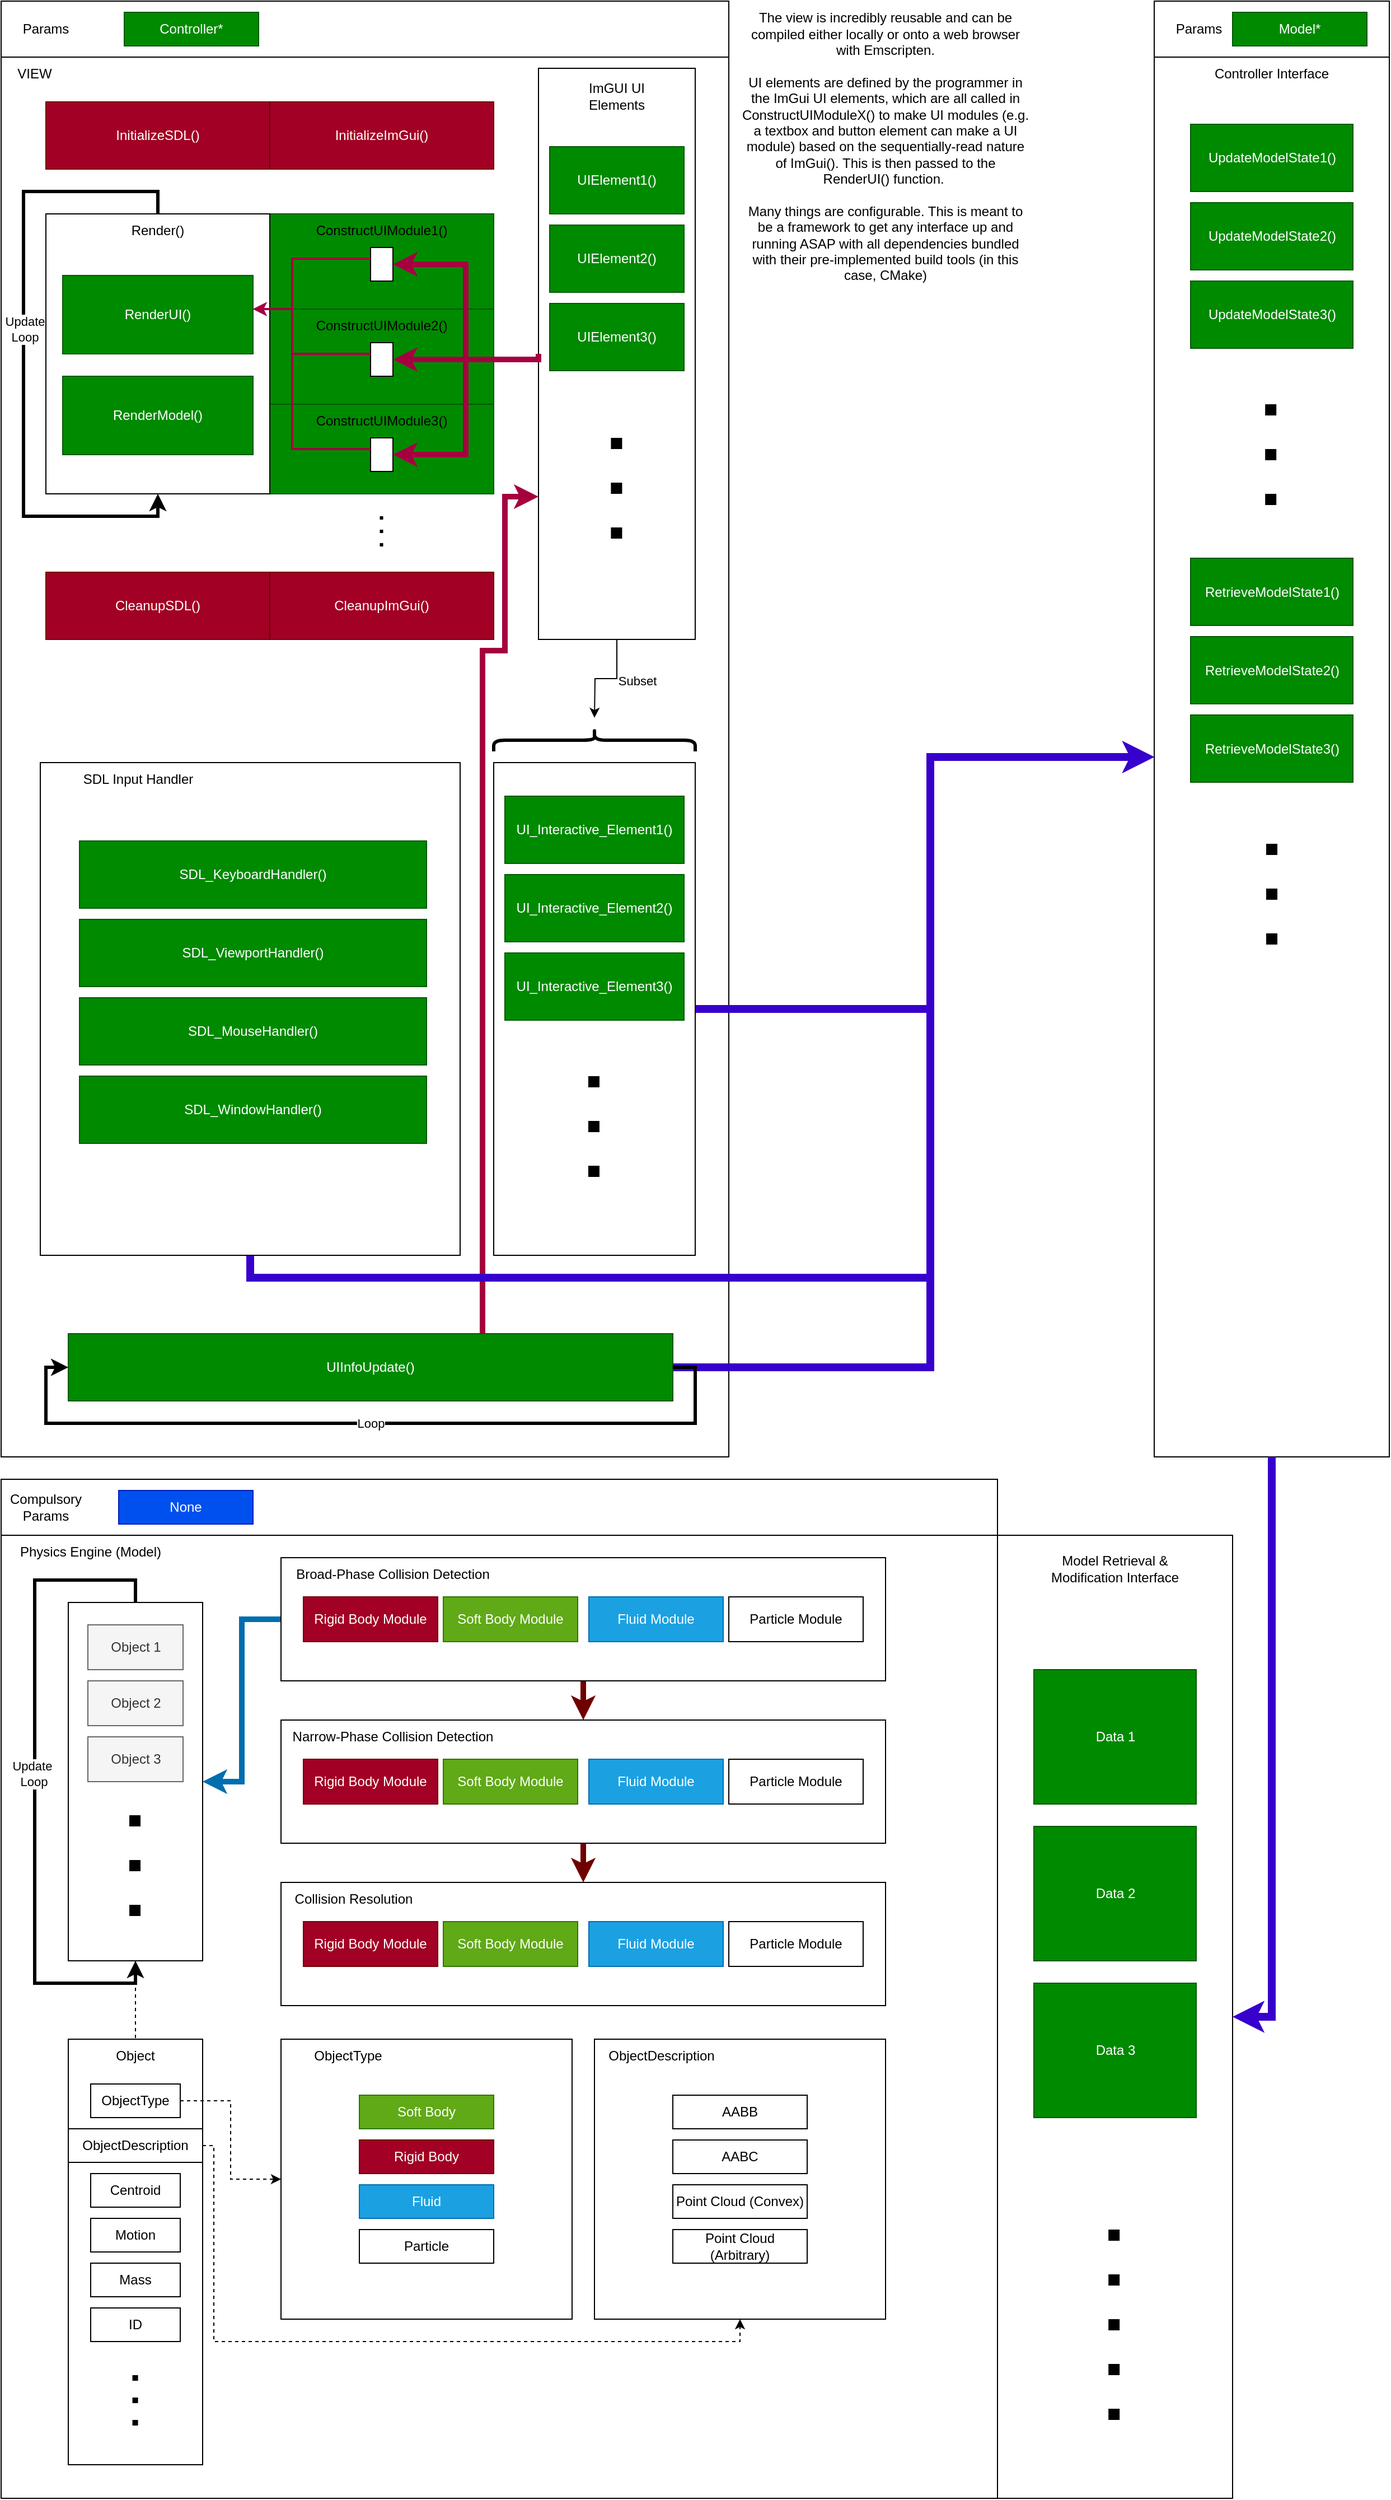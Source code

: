 <mxfile version="22.1.2" type="device">
  <diagram name="Page-1" id="G8i8LE4mS__vQXn5z2gx">
    <mxGraphModel dx="3585" dy="2183" grid="1" gridSize="10" guides="1" tooltips="1" connect="1" arrows="1" fold="1" page="1" pageScale="1" pageWidth="4681" pageHeight="3300" math="0" shadow="0">
      <root>
        <mxCell id="0" />
        <mxCell id="1" parent="0" />
        <mxCell id="o1G3f_ZrXJ-Z2UeKWCLR-1" value="" style="rounded=0;whiteSpace=wrap;html=1;" parent="1" vertex="1">
          <mxGeometry y="50" width="650" height="1250" as="geometry" />
        </mxCell>
        <mxCell id="o1G3f_ZrXJ-Z2UeKWCLR-2" value="VIEW" style="text;html=1;strokeColor=none;fillColor=none;align=center;verticalAlign=middle;whiteSpace=wrap;rounded=0;" parent="1" vertex="1">
          <mxGeometry y="50" width="60" height="30" as="geometry" />
        </mxCell>
        <mxCell id="o1G3f_ZrXJ-Z2UeKWCLR-20" value="CleanupSDL()" style="rounded=0;whiteSpace=wrap;html=1;fillColor=#a20025;fontColor=#ffffff;strokeColor=#6F0000;" parent="1" vertex="1">
          <mxGeometry x="40" y="510" width="200" height="60" as="geometry" />
        </mxCell>
        <mxCell id="o1G3f_ZrXJ-Z2UeKWCLR-21" value="CleanupImGui()" style="rounded=0;whiteSpace=wrap;html=1;fillColor=#a20025;fontColor=#ffffff;strokeColor=#6F0000;" parent="1" vertex="1">
          <mxGeometry x="240" y="510" width="200" height="60" as="geometry" />
        </mxCell>
        <mxCell id="o1G3f_ZrXJ-Z2UeKWCLR-10" value="" style="rounded=0;whiteSpace=wrap;html=1;" parent="1" vertex="1">
          <mxGeometry width="650" height="50" as="geometry" />
        </mxCell>
        <mxCell id="o1G3f_ZrXJ-Z2UeKWCLR-11" value="Params" style="text;html=1;strokeColor=none;fillColor=none;align=center;verticalAlign=middle;whiteSpace=wrap;rounded=0;" parent="1" vertex="1">
          <mxGeometry width="80" height="50" as="geometry" />
        </mxCell>
        <mxCell id="o1G3f_ZrXJ-Z2UeKWCLR-13" value="Controller*" style="rounded=0;whiteSpace=wrap;html=1;fillColor=#008a00;fontColor=#ffffff;strokeColor=#005700;" parent="1" vertex="1">
          <mxGeometry x="110" y="10" width="120" height="30" as="geometry" />
        </mxCell>
        <mxCell id="o1G3f_ZrXJ-Z2UeKWCLR-25" value="" style="rounded=0;whiteSpace=wrap;html=1;fillColor=#008a00;fontColor=#ffffff;strokeColor=#005700;" parent="1" vertex="1">
          <mxGeometry x="240" y="190" width="200" height="90" as="geometry" />
        </mxCell>
        <mxCell id="o1G3f_ZrXJ-Z2UeKWCLR-27" value="ConstructUIModule1()" style="text;html=1;strokeColor=none;fillColor=none;align=center;verticalAlign=middle;whiteSpace=wrap;rounded=0;" parent="1" vertex="1">
          <mxGeometry x="240" y="190" width="200" height="30" as="geometry" />
        </mxCell>
        <mxCell id="o1G3f_ZrXJ-Z2UeKWCLR-29" value="" style="rounded=0;whiteSpace=wrap;html=1;" parent="1" vertex="1">
          <mxGeometry x="480" y="60" width="140" height="510" as="geometry" />
        </mxCell>
        <mxCell id="o1G3f_ZrXJ-Z2UeKWCLR-30" value="UIElement1()" style="rounded=0;whiteSpace=wrap;html=1;fillColor=#008a00;fontColor=#ffffff;strokeColor=#005700;" parent="1" vertex="1">
          <mxGeometry x="490" y="130" width="120" height="60" as="geometry" />
        </mxCell>
        <mxCell id="o1G3f_ZrXJ-Z2UeKWCLR-31" value="UIElement2()" style="rounded=0;whiteSpace=wrap;html=1;fillColor=#008a00;fontColor=#ffffff;strokeColor=#005700;" parent="1" vertex="1">
          <mxGeometry x="490" y="200" width="120" height="60" as="geometry" />
        </mxCell>
        <mxCell id="o1G3f_ZrXJ-Z2UeKWCLR-32" value="UIElement3()" style="rounded=0;whiteSpace=wrap;html=1;fillColor=#008a00;fontColor=#ffffff;strokeColor=#005700;" parent="1" vertex="1">
          <mxGeometry x="490" y="270" width="120" height="60" as="geometry" />
        </mxCell>
        <mxCell id="o1G3f_ZrXJ-Z2UeKWCLR-33" value="" style="endArrow=none;dashed=1;html=1;dashPattern=1 3;strokeWidth=10;rounded=0;" parent="1" edge="1">
          <mxGeometry width="50" height="50" relative="1" as="geometry">
            <mxPoint x="549.71" y="390" as="sourcePoint" />
            <mxPoint x="549.71" y="490" as="targetPoint" />
          </mxGeometry>
        </mxCell>
        <mxCell id="o1G3f_ZrXJ-Z2UeKWCLR-34" value="" style="rounded=0;whiteSpace=wrap;html=1;" parent="1" vertex="1">
          <mxGeometry x="330" y="220" width="20" height="30" as="geometry" />
        </mxCell>
        <mxCell id="o1G3f_ZrXJ-Z2UeKWCLR-37" value="ImGUI UI Elements" style="text;html=1;strokeColor=none;fillColor=none;align=center;verticalAlign=middle;whiteSpace=wrap;rounded=0;" parent="1" vertex="1">
          <mxGeometry x="520" y="70" width="60" height="30" as="geometry" />
        </mxCell>
        <mxCell id="o1G3f_ZrXJ-Z2UeKWCLR-41" value="The view is incredibly reusable and can be compiled either locally or onto a web browser with Emscripten. &lt;br&gt;&lt;br&gt;UI elements are defined by the programmer in the ImGui UI elements, which are all called in ConstructUIModuleX() to make UI modules (e.g. a textbox and button element can make a UI module) based on the sequentially-read nature of ImGui(). This is then passed to the RenderUI() function.&amp;nbsp;&lt;br&gt;&lt;br&gt;Many things are configurable. This is meant to be a framework to get any interface up and running ASAP with all dependencies bundled with their pre-implemented build tools (in this case, CMake)" style="text;html=1;strokeColor=none;fillColor=none;align=center;verticalAlign=middle;whiteSpace=wrap;rounded=0;" parent="1" vertex="1">
          <mxGeometry x="660" width="260" height="260" as="geometry" />
        </mxCell>
        <mxCell id="o1G3f_ZrXJ-Z2UeKWCLR-45" value="" style="rounded=0;whiteSpace=wrap;html=1;fillColor=#008a00;fontColor=#ffffff;strokeColor=#005700;" parent="1" vertex="1">
          <mxGeometry x="240" y="275" width="200" height="85" as="geometry" />
        </mxCell>
        <mxCell id="o1G3f_ZrXJ-Z2UeKWCLR-46" value="ConstructUIModule2()" style="text;html=1;strokeColor=none;fillColor=none;align=center;verticalAlign=middle;whiteSpace=wrap;rounded=0;" parent="1" vertex="1">
          <mxGeometry x="240" y="275" width="200" height="30" as="geometry" />
        </mxCell>
        <mxCell id="o1G3f_ZrXJ-Z2UeKWCLR-47" value="" style="rounded=0;whiteSpace=wrap;html=1;" parent="1" vertex="1">
          <mxGeometry x="330" y="305" width="20" height="30" as="geometry" />
        </mxCell>
        <mxCell id="o1G3f_ZrXJ-Z2UeKWCLR-48" value="" style="rounded=0;whiteSpace=wrap;html=1;fillColor=#008a00;fontColor=#ffffff;strokeColor=#005700;" parent="1" vertex="1">
          <mxGeometry x="240" y="360" width="200" height="80" as="geometry" />
        </mxCell>
        <mxCell id="o1G3f_ZrXJ-Z2UeKWCLR-49" value="ConstructUIModule3()" style="text;html=1;strokeColor=none;fillColor=none;align=center;verticalAlign=middle;whiteSpace=wrap;rounded=0;" parent="1" vertex="1">
          <mxGeometry x="240" y="360" width="200" height="30" as="geometry" />
        </mxCell>
        <mxCell id="o1G3f_ZrXJ-Z2UeKWCLR-50" value="" style="rounded=0;whiteSpace=wrap;html=1;" parent="1" vertex="1">
          <mxGeometry x="330" y="390" width="20" height="30" as="geometry" />
        </mxCell>
        <mxCell id="o1G3f_ZrXJ-Z2UeKWCLR-51" value="" style="endArrow=none;dashed=1;html=1;dashPattern=1 3;strokeWidth=3;rounded=0;" parent="1" edge="1">
          <mxGeometry width="50" height="50" relative="1" as="geometry">
            <mxPoint x="339.76" y="460" as="sourcePoint" />
            <mxPoint x="339.76" y="490" as="targetPoint" />
          </mxGeometry>
        </mxCell>
        <mxCell id="o1G3f_ZrXJ-Z2UeKWCLR-58" style="edgeStyle=orthogonalEdgeStyle;rounded=0;orthogonalLoop=1;jettySize=auto;html=1;exitX=0;exitY=0.5;exitDx=0;exitDy=0;entryX=1;entryY=0.5;entryDx=0;entryDy=0;fillColor=#d80073;strokeColor=#A50040;strokeWidth=5;" parent="1" source="o1G3f_ZrXJ-Z2UeKWCLR-29" target="o1G3f_ZrXJ-Z2UeKWCLR-47" edge="1">
          <mxGeometry relative="1" as="geometry">
            <Array as="points">
              <mxPoint x="480" y="320" />
            </Array>
          </mxGeometry>
        </mxCell>
        <mxCell id="o1G3f_ZrXJ-Z2UeKWCLR-59" style="edgeStyle=orthogonalEdgeStyle;rounded=0;orthogonalLoop=1;jettySize=auto;html=1;entryX=1;entryY=0.5;entryDx=0;entryDy=0;fillColor=#d80073;strokeColor=#A50040;strokeWidth=5;" parent="1" target="o1G3f_ZrXJ-Z2UeKWCLR-50" edge="1">
          <mxGeometry relative="1" as="geometry">
            <mxPoint x="480" y="320" as="sourcePoint" />
            <Array as="points">
              <mxPoint x="480" y="320" />
              <mxPoint x="415" y="320" />
              <mxPoint x="415" y="405" />
            </Array>
          </mxGeometry>
        </mxCell>
        <mxCell id="o1G3f_ZrXJ-Z2UeKWCLR-57" style="edgeStyle=orthogonalEdgeStyle;rounded=0;orthogonalLoop=1;jettySize=auto;html=1;entryX=1;entryY=0.5;entryDx=0;entryDy=0;fillColor=#d80073;strokeColor=#A50040;strokeWidth=5;" parent="1" target="o1G3f_ZrXJ-Z2UeKWCLR-34" edge="1">
          <mxGeometry relative="1" as="geometry">
            <mxPoint x="480" y="320" as="sourcePoint" />
            <Array as="points">
              <mxPoint x="480" y="320" />
              <mxPoint x="415" y="320" />
              <mxPoint x="415" y="235" />
            </Array>
          </mxGeometry>
        </mxCell>
        <mxCell id="o1G3f_ZrXJ-Z2UeKWCLR-6" value="InitializeSDL()" style="rounded=0;whiteSpace=wrap;html=1;fillColor=#a20025;fontColor=#ffffff;strokeColor=#6F0000;" parent="1" vertex="1">
          <mxGeometry x="40" y="90" width="200" height="60" as="geometry" />
        </mxCell>
        <mxCell id="o1G3f_ZrXJ-Z2UeKWCLR-8" value="InitializeImGui()" style="rounded=0;whiteSpace=wrap;html=1;fillColor=#a20025;fontColor=#ffffff;strokeColor=#6F0000;" parent="1" vertex="1">
          <mxGeometry x="240" y="90" width="200" height="60" as="geometry" />
        </mxCell>
        <mxCell id="o1G3f_ZrXJ-Z2UeKWCLR-3" value="" style="rounded=0;whiteSpace=wrap;html=1;" parent="1" vertex="1">
          <mxGeometry x="40" y="190" width="200" height="250" as="geometry" />
        </mxCell>
        <mxCell id="o1G3f_ZrXJ-Z2UeKWCLR-4" value="RenderUI()" style="rounded=0;whiteSpace=wrap;html=1;fillColor=#008a00;fontColor=#ffffff;strokeColor=#005700;" parent="1" vertex="1">
          <mxGeometry x="55" y="245" width="170" height="70" as="geometry" />
        </mxCell>
        <mxCell id="o1G3f_ZrXJ-Z2UeKWCLR-136" style="edgeStyle=orthogonalEdgeStyle;rounded=0;orthogonalLoop=1;jettySize=auto;html=1;exitX=0.5;exitY=0;exitDx=0;exitDy=0;entryX=0.5;entryY=1;entryDx=0;entryDy=0;strokeWidth=3;" parent="1" source="o1G3f_ZrXJ-Z2UeKWCLR-5" target="o1G3f_ZrXJ-Z2UeKWCLR-3" edge="1">
          <mxGeometry relative="1" as="geometry">
            <Array as="points">
              <mxPoint x="140" y="170" />
              <mxPoint x="20" y="170" />
              <mxPoint x="20" y="460" />
              <mxPoint x="140" y="460" />
            </Array>
          </mxGeometry>
        </mxCell>
        <mxCell id="o1G3f_ZrXJ-Z2UeKWCLR-137" value="Update&lt;br&gt;Loop" style="edgeLabel;html=1;align=center;verticalAlign=middle;resizable=0;points=[];" parent="o1G3f_ZrXJ-Z2UeKWCLR-136" vertex="1" connectable="0">
          <mxGeometry x="-0.078" y="1" relative="1" as="geometry">
            <mxPoint as="offset" />
          </mxGeometry>
        </mxCell>
        <mxCell id="o1G3f_ZrXJ-Z2UeKWCLR-5" value="Render()" style="text;html=1;strokeColor=none;fillColor=none;align=center;verticalAlign=middle;whiteSpace=wrap;rounded=0;" parent="1" vertex="1">
          <mxGeometry x="125" y="190" width="30" height="30" as="geometry" />
        </mxCell>
        <mxCell id="o1G3f_ZrXJ-Z2UeKWCLR-9" value="RenderModel()" style="rounded=0;whiteSpace=wrap;html=1;fillColor=#008a00;fontColor=#ffffff;strokeColor=#005700;" parent="1" vertex="1">
          <mxGeometry x="55" y="335" width="170" height="70" as="geometry" />
        </mxCell>
        <mxCell id="o1G3f_ZrXJ-Z2UeKWCLR-88" style="edgeStyle=orthogonalEdgeStyle;rounded=0;orthogonalLoop=1;jettySize=auto;html=1;exitX=1;exitY=0.5;exitDx=0;exitDy=0;entryX=0;entryY=0.5;entryDx=0;entryDy=0;strokeWidth=7;fillColor=#6a00ff;strokeColor=#3700CC;" parent="1" source="o1G3f_ZrXJ-Z2UeKWCLR-68" target="o1G3f_ZrXJ-Z2UeKWCLR-85" edge="1">
          <mxGeometry relative="1" as="geometry">
            <Array as="points">
              <mxPoint x="830" y="900" />
              <mxPoint x="830" y="675" />
            </Array>
          </mxGeometry>
        </mxCell>
        <mxCell id="o1G3f_ZrXJ-Z2UeKWCLR-68" value="" style="rounded=0;whiteSpace=wrap;html=1;" parent="1" vertex="1">
          <mxGeometry x="440" y="680" width="180" height="440" as="geometry" />
        </mxCell>
        <mxCell id="o1G3f_ZrXJ-Z2UeKWCLR-72" value="" style="group" parent="1" vertex="1" connectable="0">
          <mxGeometry x="440" y="640" width="180" height="30" as="geometry" />
        </mxCell>
        <mxCell id="o1G3f_ZrXJ-Z2UeKWCLR-69" value="" style="shape=curlyBracket;whiteSpace=wrap;html=1;rounded=1;labelPosition=left;verticalLabelPosition=middle;align=right;verticalAlign=middle;direction=south;strokeWidth=3;" parent="o1G3f_ZrXJ-Z2UeKWCLR-72" vertex="1">
          <mxGeometry y="10" width="180" height="20" as="geometry" />
        </mxCell>
        <mxCell id="o1G3f_ZrXJ-Z2UeKWCLR-71" style="edgeStyle=orthogonalEdgeStyle;rounded=0;orthogonalLoop=1;jettySize=auto;html=1;exitX=0.5;exitY=1;exitDx=0;exitDy=0;" parent="o1G3f_ZrXJ-Z2UeKWCLR-72" source="o1G3f_ZrXJ-Z2UeKWCLR-29" edge="1">
          <mxGeometry relative="1" as="geometry">
            <mxPoint x="90" as="targetPoint" />
          </mxGeometry>
        </mxCell>
        <mxCell id="o1G3f_ZrXJ-Z2UeKWCLR-75" value="Subset" style="edgeLabel;html=1;align=center;verticalAlign=middle;resizable=0;points=[];" parent="o1G3f_ZrXJ-Z2UeKWCLR-71" vertex="1" connectable="0">
          <mxGeometry x="0.254" y="1" relative="1" as="geometry">
            <mxPoint x="36" as="offset" />
          </mxGeometry>
        </mxCell>
        <mxCell id="o1G3f_ZrXJ-Z2UeKWCLR-76" value="UI_Interactive_Element1()" style="rounded=0;whiteSpace=wrap;html=1;fillColor=#008a00;fontColor=#ffffff;strokeColor=#005700;" parent="1" vertex="1">
          <mxGeometry x="450" y="710" width="160" height="60" as="geometry" />
        </mxCell>
        <mxCell id="o1G3f_ZrXJ-Z2UeKWCLR-79" value="UI_Interactive_Element2()" style="rounded=0;whiteSpace=wrap;html=1;fillColor=#008a00;fontColor=#ffffff;strokeColor=#005700;" parent="1" vertex="1">
          <mxGeometry x="450" y="780" width="160" height="60" as="geometry" />
        </mxCell>
        <mxCell id="o1G3f_ZrXJ-Z2UeKWCLR-80" value="UI_Interactive_Element3()" style="rounded=0;whiteSpace=wrap;html=1;fillColor=#008a00;fontColor=#ffffff;strokeColor=#005700;" parent="1" vertex="1">
          <mxGeometry x="450" y="850" width="160" height="60" as="geometry" />
        </mxCell>
        <mxCell id="o1G3f_ZrXJ-Z2UeKWCLR-81" value="" style="endArrow=none;dashed=1;html=1;dashPattern=1 3;strokeWidth=10;rounded=0;" parent="1" edge="1">
          <mxGeometry width="50" height="50" relative="1" as="geometry">
            <mxPoint x="529.47" y="960" as="sourcePoint" />
            <mxPoint x="529.47" y="1060" as="targetPoint" />
          </mxGeometry>
        </mxCell>
        <mxCell id="o1G3f_ZrXJ-Z2UeKWCLR-87" value="" style="group" parent="1" vertex="1" connectable="0">
          <mxGeometry x="1030" y="50" width="210" height="1250" as="geometry" />
        </mxCell>
        <mxCell id="o1G3f_ZrXJ-Z2UeKWCLR-85" value="" style="rounded=0;whiteSpace=wrap;html=1;" parent="o1G3f_ZrXJ-Z2UeKWCLR-87" vertex="1">
          <mxGeometry width="210" height="1250" as="geometry" />
        </mxCell>
        <mxCell id="o1G3f_ZrXJ-Z2UeKWCLR-86" value="Controller Interface" style="text;html=1;strokeColor=none;fillColor=none;align=center;verticalAlign=middle;whiteSpace=wrap;rounded=0;" parent="o1G3f_ZrXJ-Z2UeKWCLR-87" vertex="1">
          <mxGeometry width="210" height="30" as="geometry" />
        </mxCell>
        <mxCell id="o1G3f_ZrXJ-Z2UeKWCLR-91" value="UpdateModelState1()" style="rounded=0;whiteSpace=wrap;html=1;fillColor=#008a00;fontColor=#ffffff;strokeColor=#005700;" parent="o1G3f_ZrXJ-Z2UeKWCLR-87" vertex="1">
          <mxGeometry x="32.5" y="60" width="145" height="60" as="geometry" />
        </mxCell>
        <mxCell id="o1G3f_ZrXJ-Z2UeKWCLR-98" value="UpdateModelState2()" style="rounded=0;whiteSpace=wrap;html=1;fillColor=#008a00;fontColor=#ffffff;strokeColor=#005700;" parent="o1G3f_ZrXJ-Z2UeKWCLR-87" vertex="1">
          <mxGeometry x="32.5" y="130" width="145" height="60" as="geometry" />
        </mxCell>
        <mxCell id="o1G3f_ZrXJ-Z2UeKWCLR-99" value="UpdateModelState3()" style="rounded=0;whiteSpace=wrap;html=1;fillColor=#008a00;fontColor=#ffffff;strokeColor=#005700;" parent="o1G3f_ZrXJ-Z2UeKWCLR-87" vertex="1">
          <mxGeometry x="32.5" y="200" width="145" height="60" as="geometry" />
        </mxCell>
        <mxCell id="o1G3f_ZrXJ-Z2UeKWCLR-102" value="" style="endArrow=none;dashed=1;html=1;dashPattern=1 3;strokeWidth=10;rounded=0;" parent="o1G3f_ZrXJ-Z2UeKWCLR-87" edge="1">
          <mxGeometry width="50" height="50" relative="1" as="geometry">
            <mxPoint x="104.09" y="310" as="sourcePoint" />
            <mxPoint x="104.09" y="410" as="targetPoint" />
          </mxGeometry>
        </mxCell>
        <mxCell id="URBZrm9Z0biOJ75B66dk-6" value="" style="group" vertex="1" connectable="0" parent="o1G3f_ZrXJ-Z2UeKWCLR-87">
          <mxGeometry x="32.5" y="447.5" width="145" height="355" as="geometry" />
        </mxCell>
        <mxCell id="URBZrm9Z0biOJ75B66dk-1" value="RetrieveModelState1()" style="rounded=0;whiteSpace=wrap;html=1;fillColor=#008a00;fontColor=#ffffff;strokeColor=#005700;" vertex="1" parent="URBZrm9Z0biOJ75B66dk-6">
          <mxGeometry width="145" height="60" as="geometry" />
        </mxCell>
        <mxCell id="URBZrm9Z0biOJ75B66dk-2" value="RetrieveModelState2()" style="rounded=0;whiteSpace=wrap;html=1;fillColor=#008a00;fontColor=#ffffff;strokeColor=#005700;" vertex="1" parent="URBZrm9Z0biOJ75B66dk-6">
          <mxGeometry y="70" width="145" height="60" as="geometry" />
        </mxCell>
        <mxCell id="URBZrm9Z0biOJ75B66dk-3" value="RetrieveModelState3()" style="rounded=0;whiteSpace=wrap;html=1;fillColor=#008a00;fontColor=#ffffff;strokeColor=#005700;" vertex="1" parent="URBZrm9Z0biOJ75B66dk-6">
          <mxGeometry y="140" width="145" height="60" as="geometry" />
        </mxCell>
        <mxCell id="URBZrm9Z0biOJ75B66dk-4" value="" style="endArrow=none;dashed=1;html=1;dashPattern=1 3;strokeWidth=10;rounded=0;" edge="1" parent="URBZrm9Z0biOJ75B66dk-6">
          <mxGeometry width="50" height="50" relative="1" as="geometry">
            <mxPoint x="72.5" y="255" as="sourcePoint" />
            <mxPoint x="72.5" y="355" as="targetPoint" />
          </mxGeometry>
        </mxCell>
        <mxCell id="o1G3f_ZrXJ-Z2UeKWCLR-103" value="" style="rounded=0;whiteSpace=wrap;html=1;" parent="1" vertex="1">
          <mxGeometry y="1370" width="890" height="860" as="geometry" />
        </mxCell>
        <mxCell id="o1G3f_ZrXJ-Z2UeKWCLR-105" value="" style="rounded=0;whiteSpace=wrap;html=1;" parent="1" vertex="1">
          <mxGeometry y="1320" width="890" height="50" as="geometry" />
        </mxCell>
        <mxCell id="o1G3f_ZrXJ-Z2UeKWCLR-118" value="Physics Engine (Model)" style="text;html=1;strokeColor=none;fillColor=none;align=center;verticalAlign=middle;whiteSpace=wrap;rounded=0;" parent="1" vertex="1">
          <mxGeometry y="1370" width="160" height="30" as="geometry" />
        </mxCell>
        <mxCell id="o1G3f_ZrXJ-Z2UeKWCLR-120" value="Compulsory Params" style="text;html=1;strokeColor=none;fillColor=none;align=center;verticalAlign=middle;whiteSpace=wrap;rounded=0;" parent="1" vertex="1">
          <mxGeometry y="1320" width="80" height="50" as="geometry" />
        </mxCell>
        <mxCell id="o1G3f_ZrXJ-Z2UeKWCLR-121" value="None" style="rounded=0;whiteSpace=wrap;html=1;fillColor=#0050ef;fontColor=#ffffff;strokeColor=#001DBC;" parent="1" vertex="1">
          <mxGeometry x="105" y="1330" width="120" height="30" as="geometry" />
        </mxCell>
        <mxCell id="o1G3f_ZrXJ-Z2UeKWCLR-139" style="edgeStyle=orthogonalEdgeStyle;rounded=0;orthogonalLoop=1;jettySize=auto;html=1;entryX=0;entryY=0.75;entryDx=0;entryDy=0;strokeWidth=5;fillColor=#d80073;strokeColor=#A50040;" parent="1" source="o1G3f_ZrXJ-Z2UeKWCLR-132" target="o1G3f_ZrXJ-Z2UeKWCLR-29" edge="1">
          <mxGeometry relative="1" as="geometry">
            <Array as="points">
              <mxPoint x="430" y="580" />
              <mxPoint x="450" y="580" />
              <mxPoint x="450" y="443" />
            </Array>
          </mxGeometry>
        </mxCell>
        <mxCell id="o1G3f_ZrXJ-Z2UeKWCLR-143" style="edgeStyle=orthogonalEdgeStyle;rounded=0;orthogonalLoop=1;jettySize=auto;html=1;exitX=1;exitY=0.5;exitDx=0;exitDy=0;entryX=0;entryY=0.5;entryDx=0;entryDy=0;strokeWidth=7;fillColor=#6a00ff;strokeColor=#3700CC;" parent="1" source="o1G3f_ZrXJ-Z2UeKWCLR-132" target="o1G3f_ZrXJ-Z2UeKWCLR-85" edge="1">
          <mxGeometry relative="1" as="geometry">
            <Array as="points">
              <mxPoint x="830" y="1220" />
              <mxPoint x="830" y="675" />
            </Array>
          </mxGeometry>
        </mxCell>
        <mxCell id="o1G3f_ZrXJ-Z2UeKWCLR-132" value="UIInfoUpdate()" style="rounded=0;whiteSpace=wrap;html=1;fillColor=#008a00;fontColor=#ffffff;strokeColor=#005700;" parent="1" vertex="1">
          <mxGeometry x="60" y="1190" width="540" height="60" as="geometry" />
        </mxCell>
        <mxCell id="o1G3f_ZrXJ-Z2UeKWCLR-134" style="edgeStyle=orthogonalEdgeStyle;rounded=0;orthogonalLoop=1;jettySize=auto;html=1;exitX=1;exitY=0.5;exitDx=0;exitDy=0;entryX=0;entryY=0.5;entryDx=0;entryDy=0;strokeWidth=3;" parent="1" source="o1G3f_ZrXJ-Z2UeKWCLR-132" target="o1G3f_ZrXJ-Z2UeKWCLR-132" edge="1">
          <mxGeometry relative="1" as="geometry">
            <Array as="points">
              <mxPoint x="620" y="1220" />
              <mxPoint x="620" y="1270" />
              <mxPoint x="40" y="1270" />
              <mxPoint x="40" y="1220" />
            </Array>
          </mxGeometry>
        </mxCell>
        <mxCell id="o1G3f_ZrXJ-Z2UeKWCLR-135" value="Loop" style="edgeLabel;html=1;align=center;verticalAlign=middle;resizable=0;points=[];" parent="o1G3f_ZrXJ-Z2UeKWCLR-134" vertex="1" connectable="0">
          <mxGeometry x="0.002" relative="1" as="geometry">
            <mxPoint as="offset" />
          </mxGeometry>
        </mxCell>
        <mxCell id="o1G3f_ZrXJ-Z2UeKWCLR-141" value="" style="group" parent="1" vertex="1" connectable="0">
          <mxGeometry x="890" y="1370" width="210" height="860" as="geometry" />
        </mxCell>
        <mxCell id="o1G3f_ZrXJ-Z2UeKWCLR-123" value="" style="rounded=0;whiteSpace=wrap;html=1;" parent="o1G3f_ZrXJ-Z2UeKWCLR-141" vertex="1">
          <mxGeometry width="210" height="860" as="geometry" />
        </mxCell>
        <mxCell id="o1G3f_ZrXJ-Z2UeKWCLR-124" value="Model Retrieval &amp;amp;&lt;br&gt;Modification Interface" style="text;html=1;strokeColor=none;fillColor=none;align=center;verticalAlign=middle;whiteSpace=wrap;rounded=0;" parent="o1G3f_ZrXJ-Z2UeKWCLR-141" vertex="1">
          <mxGeometry width="210" height="60" as="geometry" />
        </mxCell>
        <mxCell id="o1G3f_ZrXJ-Z2UeKWCLR-128" value="Data 1" style="rounded=0;whiteSpace=wrap;html=1;fillColor=#008a00;fontColor=#ffffff;strokeColor=#005700;" parent="o1G3f_ZrXJ-Z2UeKWCLR-141" vertex="1">
          <mxGeometry x="32.5" y="120" width="145" height="120" as="geometry" />
        </mxCell>
        <mxCell id="o1G3f_ZrXJ-Z2UeKWCLR-129" value="" style="endArrow=none;dashed=1;html=1;dashPattern=1 3;strokeWidth=10;rounded=0;" parent="o1G3f_ZrXJ-Z2UeKWCLR-141" edge="1">
          <mxGeometry width="50" height="50" relative="1" as="geometry">
            <mxPoint x="104.09" y="620" as="sourcePoint" />
            <mxPoint x="104.09" y="820" as="targetPoint" />
          </mxGeometry>
        </mxCell>
        <mxCell id="o1G3f_ZrXJ-Z2UeKWCLR-130" value="Data 2" style="rounded=0;whiteSpace=wrap;html=1;fillColor=#008a00;fontColor=#ffffff;strokeColor=#005700;" parent="o1G3f_ZrXJ-Z2UeKWCLR-141" vertex="1">
          <mxGeometry x="32.5" y="260" width="145" height="120" as="geometry" />
        </mxCell>
        <mxCell id="o1G3f_ZrXJ-Z2UeKWCLR-131" value="Data 3" style="rounded=0;whiteSpace=wrap;html=1;fillColor=#008a00;fontColor=#ffffff;strokeColor=#005700;" parent="o1G3f_ZrXJ-Z2UeKWCLR-141" vertex="1">
          <mxGeometry x="32.5" y="400" width="145" height="120" as="geometry" />
        </mxCell>
        <mxCell id="o1G3f_ZrXJ-Z2UeKWCLR-154" style="edgeStyle=orthogonalEdgeStyle;rounded=0;orthogonalLoop=1;jettySize=auto;html=1;exitX=0;exitY=0.5;exitDx=0;exitDy=0;entryX=1;entryY=0.5;entryDx=0;entryDy=0;fillColor=#1ba1e2;strokeColor=#006EAF;strokeWidth=5;" parent="1" source="o1G3f_ZrXJ-Z2UeKWCLR-152" target="o1G3f_ZrXJ-Z2UeKWCLR-146" edge="1">
          <mxGeometry relative="1" as="geometry" />
        </mxCell>
        <mxCell id="o1G3f_ZrXJ-Z2UeKWCLR-156" style="edgeStyle=orthogonalEdgeStyle;rounded=0;orthogonalLoop=1;jettySize=auto;html=1;entryX=0.5;entryY=0;entryDx=0;entryDy=0;fillColor=#a20025;strokeColor=#6F0000;strokeWidth=5;" parent="1" source="o1G3f_ZrXJ-Z2UeKWCLR-152" target="o1G3f_ZrXJ-Z2UeKWCLR-155" edge="1">
          <mxGeometry relative="1" as="geometry" />
        </mxCell>
        <mxCell id="o1G3f_ZrXJ-Z2UeKWCLR-152" value="" style="rounded=0;whiteSpace=wrap;html=1;" parent="1" vertex="1">
          <mxGeometry x="250" y="1390" width="540" height="110" as="geometry" />
        </mxCell>
        <mxCell id="o1G3f_ZrXJ-Z2UeKWCLR-153" value="Broad-Phase Collision Detection" style="text;html=1;strokeColor=none;fillColor=none;align=center;verticalAlign=middle;whiteSpace=wrap;rounded=0;" parent="1" vertex="1">
          <mxGeometry x="250" y="1390" width="200" height="30" as="geometry" />
        </mxCell>
        <mxCell id="o1G3f_ZrXJ-Z2UeKWCLR-179" style="edgeStyle=orthogonalEdgeStyle;rounded=0;orthogonalLoop=1;jettySize=auto;html=1;entryX=0.5;entryY=0;entryDx=0;entryDy=0;strokeWidth=5;fillColor=#a20025;strokeColor=#6F0000;" parent="1" source="o1G3f_ZrXJ-Z2UeKWCLR-155" target="o1G3f_ZrXJ-Z2UeKWCLR-177" edge="1">
          <mxGeometry relative="1" as="geometry" />
        </mxCell>
        <mxCell id="o1G3f_ZrXJ-Z2UeKWCLR-155" value="" style="rounded=0;whiteSpace=wrap;html=1;" parent="1" vertex="1">
          <mxGeometry x="250" y="1535" width="540" height="110" as="geometry" />
        </mxCell>
        <mxCell id="o1G3f_ZrXJ-Z2UeKWCLR-157" value="Narrow-Phase Collision Detection" style="text;html=1;strokeColor=none;fillColor=none;align=center;verticalAlign=middle;whiteSpace=wrap;rounded=0;" parent="1" vertex="1">
          <mxGeometry x="250" y="1535" width="200" height="30" as="geometry" />
        </mxCell>
        <mxCell id="o1G3f_ZrXJ-Z2UeKWCLR-161" value="" style="group" parent="1" vertex="1" connectable="0">
          <mxGeometry x="60" y="1430" width="120" height="320" as="geometry" />
        </mxCell>
        <mxCell id="o1G3f_ZrXJ-Z2UeKWCLR-146" value="" style="rounded=0;whiteSpace=wrap;html=1;" parent="o1G3f_ZrXJ-Z2UeKWCLR-161" vertex="1">
          <mxGeometry width="120" height="320" as="geometry" />
        </mxCell>
        <mxCell id="o1G3f_ZrXJ-Z2UeKWCLR-147" value="Object 1" style="rounded=0;whiteSpace=wrap;html=1;fillColor=#f5f5f5;fontColor=#333333;strokeColor=#666666;" parent="o1G3f_ZrXJ-Z2UeKWCLR-161" vertex="1">
          <mxGeometry x="17.5" y="20" width="85" height="40" as="geometry" />
        </mxCell>
        <mxCell id="o1G3f_ZrXJ-Z2UeKWCLR-148" value="Object 2" style="rounded=0;whiteSpace=wrap;html=1;fillColor=#f5f5f5;fontColor=#333333;strokeColor=#666666;" parent="o1G3f_ZrXJ-Z2UeKWCLR-161" vertex="1">
          <mxGeometry x="17.5" y="70" width="85" height="40" as="geometry" />
        </mxCell>
        <mxCell id="o1G3f_ZrXJ-Z2UeKWCLR-149" value="Object 3" style="rounded=0;whiteSpace=wrap;html=1;fillColor=#f5f5f5;fontColor=#333333;strokeColor=#666666;" parent="o1G3f_ZrXJ-Z2UeKWCLR-161" vertex="1">
          <mxGeometry x="17.5" y="120" width="85" height="40" as="geometry" />
        </mxCell>
        <mxCell id="o1G3f_ZrXJ-Z2UeKWCLR-150" value="" style="endArrow=none;dashed=1;html=1;dashPattern=1 3;strokeWidth=10;rounded=0;" parent="o1G3f_ZrXJ-Z2UeKWCLR-161" edge="1">
          <mxGeometry width="50" height="50" relative="1" as="geometry">
            <mxPoint x="59.52" y="190" as="sourcePoint" />
            <mxPoint x="59.52" y="290" as="targetPoint" />
          </mxGeometry>
        </mxCell>
        <mxCell id="o1G3f_ZrXJ-Z2UeKWCLR-162" style="edgeStyle=orthogonalEdgeStyle;rounded=0;orthogonalLoop=1;jettySize=auto;html=1;exitX=0.5;exitY=0;exitDx=0;exitDy=0;entryX=0.5;entryY=1;entryDx=0;entryDy=0;strokeWidth=3;" parent="o1G3f_ZrXJ-Z2UeKWCLR-161" source="o1G3f_ZrXJ-Z2UeKWCLR-146" target="o1G3f_ZrXJ-Z2UeKWCLR-146" edge="1">
          <mxGeometry relative="1" as="geometry">
            <Array as="points">
              <mxPoint x="60" y="-20" />
              <mxPoint x="-30" y="-20" />
              <mxPoint x="-30" y="340" />
              <mxPoint x="60" y="340" />
            </Array>
          </mxGeometry>
        </mxCell>
        <mxCell id="o1G3f_ZrXJ-Z2UeKWCLR-166" value="Update&amp;nbsp;&lt;br&gt;Loop" style="edgeLabel;html=1;align=center;verticalAlign=middle;resizable=0;points=[];" parent="o1G3f_ZrXJ-Z2UeKWCLR-162" vertex="1" connectable="0">
          <mxGeometry x="-0.026" y="-1" relative="1" as="geometry">
            <mxPoint as="offset" />
          </mxGeometry>
        </mxCell>
        <mxCell id="o1G3f_ZrXJ-Z2UeKWCLR-169" value="" style="endArrow=none;dashed=1;html=1;rounded=0;exitX=0.5;exitY=1;exitDx=0;exitDy=0;" parent="1" source="o1G3f_ZrXJ-Z2UeKWCLR-146" target="o1G3f_ZrXJ-Z2UeKWCLR-170" edge="1">
          <mxGeometry width="50" height="50" relative="1" as="geometry">
            <mxPoint x="410" y="1910" as="sourcePoint" />
            <mxPoint x="120" y="1770" as="targetPoint" />
          </mxGeometry>
        </mxCell>
        <mxCell id="o1G3f_ZrXJ-Z2UeKWCLR-170" value="" style="rounded=0;whiteSpace=wrap;html=1;" parent="1" vertex="1">
          <mxGeometry x="60" y="1820" width="120" height="380" as="geometry" />
        </mxCell>
        <mxCell id="o1G3f_ZrXJ-Z2UeKWCLR-171" value="Object" style="text;html=1;strokeColor=none;fillColor=none;align=center;verticalAlign=middle;whiteSpace=wrap;rounded=0;" parent="1" vertex="1">
          <mxGeometry x="90" y="1820" width="60" height="30" as="geometry" />
        </mxCell>
        <mxCell id="o1G3f_ZrXJ-Z2UeKWCLR-181" style="edgeStyle=orthogonalEdgeStyle;rounded=0;orthogonalLoop=1;jettySize=auto;html=1;exitX=1;exitY=0.5;exitDx=0;exitDy=0;entryX=0;entryY=0.5;entryDx=0;entryDy=0;dashed=1;" parent="1" source="o1G3f_ZrXJ-Z2UeKWCLR-172" target="o1G3f_ZrXJ-Z2UeKWCLR-180" edge="1">
          <mxGeometry relative="1" as="geometry" />
        </mxCell>
        <mxCell id="o1G3f_ZrXJ-Z2UeKWCLR-172" value="ObjectType" style="rounded=0;whiteSpace=wrap;html=1;" parent="1" vertex="1">
          <mxGeometry x="80" y="1860" width="80" height="30" as="geometry" />
        </mxCell>
        <mxCell id="o1G3f_ZrXJ-Z2UeKWCLR-173" value="Centroid" style="rounded=0;whiteSpace=wrap;html=1;" parent="1" vertex="1">
          <mxGeometry x="80" y="1940" width="80" height="30" as="geometry" />
        </mxCell>
        <mxCell id="o1G3f_ZrXJ-Z2UeKWCLR-174" value="Motion" style="rounded=0;whiteSpace=wrap;html=1;" parent="1" vertex="1">
          <mxGeometry x="80" y="1980" width="80" height="30" as="geometry" />
        </mxCell>
        <mxCell id="o1G3f_ZrXJ-Z2UeKWCLR-176" value="Mass" style="rounded=0;whiteSpace=wrap;html=1;" parent="1" vertex="1">
          <mxGeometry x="80" y="2020" width="80" height="30" as="geometry" />
        </mxCell>
        <mxCell id="o1G3f_ZrXJ-Z2UeKWCLR-177" value="" style="rounded=0;whiteSpace=wrap;html=1;" parent="1" vertex="1">
          <mxGeometry x="250" y="1680" width="540" height="110" as="geometry" />
        </mxCell>
        <mxCell id="o1G3f_ZrXJ-Z2UeKWCLR-178" value="Collision Resolution" style="text;html=1;strokeColor=none;fillColor=none;align=center;verticalAlign=middle;whiteSpace=wrap;rounded=0;" parent="1" vertex="1">
          <mxGeometry x="250" y="1680" width="130" height="30" as="geometry" />
        </mxCell>
        <mxCell id="o1G3f_ZrXJ-Z2UeKWCLR-180" value="" style="rounded=0;whiteSpace=wrap;html=1;" parent="1" vertex="1">
          <mxGeometry x="250" y="1820" width="260" height="250" as="geometry" />
        </mxCell>
        <mxCell id="o1G3f_ZrXJ-Z2UeKWCLR-182" value="ObjectType" style="text;html=1;strokeColor=none;fillColor=none;align=center;verticalAlign=middle;whiteSpace=wrap;rounded=0;" parent="1" vertex="1">
          <mxGeometry x="250" y="1820" width="120" height="30" as="geometry" />
        </mxCell>
        <mxCell id="o1G3f_ZrXJ-Z2UeKWCLR-186" value="ID" style="rounded=0;whiteSpace=wrap;html=1;" parent="1" vertex="1">
          <mxGeometry x="80" y="2060" width="80" height="30" as="geometry" />
        </mxCell>
        <mxCell id="o1G3f_ZrXJ-Z2UeKWCLR-200" style="edgeStyle=orthogonalEdgeStyle;rounded=0;orthogonalLoop=1;jettySize=auto;html=1;exitX=0.5;exitY=1;exitDx=0;exitDy=0;fillColor=#6a00ff;strokeColor=#3700CC;strokeWidth=7;entryX=0;entryY=0.5;entryDx=0;entryDy=0;" parent="1" source="o1G3f_ZrXJ-Z2UeKWCLR-187" target="o1G3f_ZrXJ-Z2UeKWCLR-85" edge="1">
          <mxGeometry relative="1" as="geometry">
            <mxPoint x="820" y="850" as="targetPoint" />
            <Array as="points">
              <mxPoint x="222" y="1140" />
              <mxPoint x="830" y="1140" />
              <mxPoint x="830" y="675" />
            </Array>
          </mxGeometry>
        </mxCell>
        <mxCell id="o1G3f_ZrXJ-Z2UeKWCLR-187" value="" style="rounded=0;whiteSpace=wrap;html=1;" parent="1" vertex="1">
          <mxGeometry x="35" y="680" width="375" height="440" as="geometry" />
        </mxCell>
        <mxCell id="o1G3f_ZrXJ-Z2UeKWCLR-188" value="SDL Input Handler" style="text;html=1;strokeColor=none;fillColor=none;align=center;verticalAlign=middle;whiteSpace=wrap;rounded=0;" parent="1" vertex="1">
          <mxGeometry x="35" y="680" width="175" height="30" as="geometry" />
        </mxCell>
        <mxCell id="o1G3f_ZrXJ-Z2UeKWCLR-196" value="SDL_KeyboardHandler()" style="rounded=0;whiteSpace=wrap;html=1;fillColor=#008a00;fontColor=#ffffff;strokeColor=#005700;" parent="1" vertex="1">
          <mxGeometry x="70" y="750" width="310" height="60" as="geometry" />
        </mxCell>
        <mxCell id="o1G3f_ZrXJ-Z2UeKWCLR-197" value="SDL_ViewportHandler()" style="rounded=0;whiteSpace=wrap;html=1;fillColor=#008a00;fontColor=#ffffff;strokeColor=#005700;" parent="1" vertex="1">
          <mxGeometry x="70" y="820" width="310" height="60" as="geometry" />
        </mxCell>
        <mxCell id="o1G3f_ZrXJ-Z2UeKWCLR-198" value="SDL_MouseHandler()" style="rounded=0;whiteSpace=wrap;html=1;fillColor=#008a00;fontColor=#ffffff;strokeColor=#005700;" parent="1" vertex="1">
          <mxGeometry x="70" y="890" width="310" height="60" as="geometry" />
        </mxCell>
        <mxCell id="o1G3f_ZrXJ-Z2UeKWCLR-199" value="SDL_WindowHandler()" style="rounded=0;whiteSpace=wrap;html=1;fillColor=#008a00;fontColor=#ffffff;strokeColor=#005700;" parent="1" vertex="1">
          <mxGeometry x="70" y="960" width="310" height="60" as="geometry" />
        </mxCell>
        <mxCell id="o1G3f_ZrXJ-Z2UeKWCLR-63" style="edgeStyle=orthogonalEdgeStyle;rounded=0;orthogonalLoop=1;jettySize=auto;html=1;exitX=0;exitY=0.5;exitDx=0;exitDy=0;entryX=1;entryY=0.5;entryDx=0;entryDy=0;fillColor=#d80073;strokeColor=#A50040;strokeWidth=2;" parent="1" edge="1">
          <mxGeometry relative="1" as="geometry">
            <mxPoint x="330" y="315" as="sourcePoint" />
            <mxPoint x="225.0" y="275" as="targetPoint" />
            <Array as="points">
              <mxPoint x="260" y="315" />
              <mxPoint x="260" y="275" />
            </Array>
          </mxGeometry>
        </mxCell>
        <mxCell id="o1G3f_ZrXJ-Z2UeKWCLR-64" style="edgeStyle=orthogonalEdgeStyle;rounded=0;orthogonalLoop=1;jettySize=auto;html=1;exitX=0;exitY=0.5;exitDx=0;exitDy=0;entryX=1;entryY=0.5;entryDx=0;entryDy=0;fillColor=#d80073;strokeColor=#A50040;strokeWidth=2;" parent="1" edge="1">
          <mxGeometry relative="1" as="geometry">
            <mxPoint x="330" y="400" as="sourcePoint" />
            <mxPoint x="225.0" y="275" as="targetPoint" />
            <Array as="points">
              <mxPoint x="260" y="400" />
              <mxPoint x="260" y="275" />
            </Array>
          </mxGeometry>
        </mxCell>
        <mxCell id="o1G3f_ZrXJ-Z2UeKWCLR-65" style="edgeStyle=orthogonalEdgeStyle;rounded=0;orthogonalLoop=1;jettySize=auto;html=1;exitX=0;exitY=0.5;exitDx=0;exitDy=0;entryX=1;entryY=0.5;entryDx=0;entryDy=0;strokeWidth=2;fillColor=#d80073;strokeColor=#A50040;" parent="1" edge="1">
          <mxGeometry relative="1" as="geometry">
            <mxPoint x="330" y="230" as="sourcePoint" />
            <mxPoint x="225.0" y="275" as="targetPoint" />
            <Array as="points">
              <mxPoint x="260" y="230" />
              <mxPoint x="260" y="275" />
            </Array>
          </mxGeometry>
        </mxCell>
        <mxCell id="URBZrm9Z0biOJ75B66dk-5" value="" style="group" vertex="1" connectable="0" parent="1">
          <mxGeometry x="1030" width="210" height="50" as="geometry" />
        </mxCell>
        <mxCell id="o1G3f_ZrXJ-Z2UeKWCLR-84" value="" style="rounded=0;whiteSpace=wrap;html=1;" parent="URBZrm9Z0biOJ75B66dk-5" vertex="1">
          <mxGeometry width="210" height="50" as="geometry" />
        </mxCell>
        <mxCell id="o1G3f_ZrXJ-Z2UeKWCLR-89" value="Params" style="text;html=1;strokeColor=none;fillColor=none;align=center;verticalAlign=middle;whiteSpace=wrap;rounded=0;" parent="URBZrm9Z0biOJ75B66dk-5" vertex="1">
          <mxGeometry width="80" height="50" as="geometry" />
        </mxCell>
        <mxCell id="o1G3f_ZrXJ-Z2UeKWCLR-90" value="Model*" style="rounded=0;whiteSpace=wrap;html=1;fillColor=#008a00;fontColor=#ffffff;strokeColor=#005700;" parent="URBZrm9Z0biOJ75B66dk-5" vertex="1">
          <mxGeometry x="70" y="10" width="120" height="30" as="geometry" />
        </mxCell>
        <mxCell id="URBZrm9Z0biOJ75B66dk-9" value="Soft Body" style="rounded=0;whiteSpace=wrap;html=1;fillColor=#60a917;fontColor=#ffffff;strokeColor=#2D7600;" vertex="1" parent="1">
          <mxGeometry x="320" y="1870" width="120" height="30" as="geometry" />
        </mxCell>
        <mxCell id="URBZrm9Z0biOJ75B66dk-10" value="Rigid Body Module" style="rounded=0;whiteSpace=wrap;html=1;fillColor=#a20025;fontColor=#ffffff;strokeColor=#6F0000;" vertex="1" parent="1">
          <mxGeometry x="270" y="1425" width="120" height="40" as="geometry" />
        </mxCell>
        <mxCell id="URBZrm9Z0biOJ75B66dk-11" value="Soft Body Module" style="rounded=0;whiteSpace=wrap;html=1;fillColor=#60a917;fontColor=#ffffff;strokeColor=#2D7600;" vertex="1" parent="1">
          <mxGeometry x="395" y="1425" width="120" height="40" as="geometry" />
        </mxCell>
        <mxCell id="URBZrm9Z0biOJ75B66dk-13" value="Fluid Module" style="rounded=0;whiteSpace=wrap;html=1;fillColor=#1ba1e2;fontColor=#ffffff;strokeColor=#006EAF;" vertex="1" parent="1">
          <mxGeometry x="525" y="1425" width="120" height="40" as="geometry" />
        </mxCell>
        <mxCell id="URBZrm9Z0biOJ75B66dk-14" value="Particle Module" style="rounded=0;whiteSpace=wrap;html=1;" vertex="1" parent="1">
          <mxGeometry x="650" y="1425" width="120" height="40" as="geometry" />
        </mxCell>
        <mxCell id="URBZrm9Z0biOJ75B66dk-15" value="Rigid Body Module" style="rounded=0;whiteSpace=wrap;html=1;fillColor=#a20025;fontColor=#ffffff;strokeColor=#6F0000;" vertex="1" parent="1">
          <mxGeometry x="270" y="1570" width="120" height="40" as="geometry" />
        </mxCell>
        <mxCell id="URBZrm9Z0biOJ75B66dk-16" value="Soft Body Module" style="rounded=0;whiteSpace=wrap;html=1;fillColor=#60a917;fontColor=#ffffff;strokeColor=#2D7600;" vertex="1" parent="1">
          <mxGeometry x="395" y="1570" width="120" height="40" as="geometry" />
        </mxCell>
        <mxCell id="URBZrm9Z0biOJ75B66dk-17" value="Fluid Module" style="rounded=0;whiteSpace=wrap;html=1;fillColor=#1ba1e2;fontColor=#ffffff;strokeColor=#006EAF;" vertex="1" parent="1">
          <mxGeometry x="525" y="1570" width="120" height="40" as="geometry" />
        </mxCell>
        <mxCell id="URBZrm9Z0biOJ75B66dk-18" value="Particle Module" style="rounded=0;whiteSpace=wrap;html=1;" vertex="1" parent="1">
          <mxGeometry x="650" y="1570" width="120" height="40" as="geometry" />
        </mxCell>
        <mxCell id="URBZrm9Z0biOJ75B66dk-19" value="Rigid Body Module" style="rounded=0;whiteSpace=wrap;html=1;fillColor=#a20025;fontColor=#ffffff;strokeColor=#6F0000;" vertex="1" parent="1">
          <mxGeometry x="270" y="1715" width="120" height="40" as="geometry" />
        </mxCell>
        <mxCell id="URBZrm9Z0biOJ75B66dk-20" value="Soft Body Module" style="rounded=0;whiteSpace=wrap;html=1;fillColor=#60a917;fontColor=#ffffff;strokeColor=#2D7600;" vertex="1" parent="1">
          <mxGeometry x="395" y="1715" width="120" height="40" as="geometry" />
        </mxCell>
        <mxCell id="URBZrm9Z0biOJ75B66dk-21" value="Fluid Module" style="rounded=0;whiteSpace=wrap;html=1;fillColor=#1ba1e2;fontColor=#ffffff;strokeColor=#006EAF;" vertex="1" parent="1">
          <mxGeometry x="525" y="1715" width="120" height="40" as="geometry" />
        </mxCell>
        <mxCell id="URBZrm9Z0biOJ75B66dk-22" value="Particle Module" style="rounded=0;whiteSpace=wrap;html=1;" vertex="1" parent="1">
          <mxGeometry x="650" y="1715" width="120" height="40" as="geometry" />
        </mxCell>
        <mxCell id="URBZrm9Z0biOJ75B66dk-23" value="Rigid Body" style="rounded=0;whiteSpace=wrap;html=1;fillColor=#a20025;fontColor=#ffffff;strokeColor=#6F0000;" vertex="1" parent="1">
          <mxGeometry x="320" y="1910" width="120" height="30" as="geometry" />
        </mxCell>
        <mxCell id="URBZrm9Z0biOJ75B66dk-24" value="Fluid" style="rounded=0;whiteSpace=wrap;html=1;fillColor=#1ba1e2;fontColor=#ffffff;strokeColor=#006EAF;" vertex="1" parent="1">
          <mxGeometry x="320" y="1950" width="120" height="30" as="geometry" />
        </mxCell>
        <mxCell id="URBZrm9Z0biOJ75B66dk-25" value="Particle" style="rounded=0;whiteSpace=wrap;html=1;" vertex="1" parent="1">
          <mxGeometry x="320" y="1990" width="120" height="30" as="geometry" />
        </mxCell>
        <mxCell id="URBZrm9Z0biOJ75B66dk-26" style="edgeStyle=orthogonalEdgeStyle;rounded=0;orthogonalLoop=1;jettySize=auto;html=1;exitX=0.5;exitY=1;exitDx=0;exitDy=0;entryX=1;entryY=0.5;entryDx=0;entryDy=0;strokeWidth=7;fillColor=#6a00ff;strokeColor=#3700CC;" edge="1" parent="1" source="o1G3f_ZrXJ-Z2UeKWCLR-85" target="o1G3f_ZrXJ-Z2UeKWCLR-123">
          <mxGeometry relative="1" as="geometry" />
        </mxCell>
        <mxCell id="URBZrm9Z0biOJ75B66dk-31" style="edgeStyle=orthogonalEdgeStyle;rounded=0;orthogonalLoop=1;jettySize=auto;html=1;exitX=1;exitY=0.5;exitDx=0;exitDy=0;entryX=0.5;entryY=1;entryDx=0;entryDy=0;dashed=1;" edge="1" parent="1" source="URBZrm9Z0biOJ75B66dk-27" target="URBZrm9Z0biOJ75B66dk-28">
          <mxGeometry relative="1" as="geometry">
            <Array as="points">
              <mxPoint x="190" y="1915" />
              <mxPoint x="190" y="2090" />
              <mxPoint x="660" y="2090" />
            </Array>
          </mxGeometry>
        </mxCell>
        <mxCell id="URBZrm9Z0biOJ75B66dk-27" value="ObjectDescription" style="rounded=0;whiteSpace=wrap;html=1;" vertex="1" parent="1">
          <mxGeometry x="60" y="1900" width="120" height="30" as="geometry" />
        </mxCell>
        <mxCell id="URBZrm9Z0biOJ75B66dk-28" value="" style="rounded=0;whiteSpace=wrap;html=1;" vertex="1" parent="1">
          <mxGeometry x="530" y="1820" width="260" height="250" as="geometry" />
        </mxCell>
        <mxCell id="URBZrm9Z0biOJ75B66dk-29" value="ObjectDescription" style="text;html=1;strokeColor=none;fillColor=none;align=center;verticalAlign=middle;whiteSpace=wrap;rounded=0;" vertex="1" parent="1">
          <mxGeometry x="530" y="1820" width="120" height="30" as="geometry" />
        </mxCell>
        <mxCell id="o1G3f_ZrXJ-Z2UeKWCLR-183" value="AABB" style="rounded=0;whiteSpace=wrap;html=1;" parent="1" vertex="1">
          <mxGeometry x="600" y="1870" width="120" height="30" as="geometry" />
        </mxCell>
        <mxCell id="o1G3f_ZrXJ-Z2UeKWCLR-184" value="Point Cloud (Convex)" style="rounded=0;whiteSpace=wrap;html=1;" parent="1" vertex="1">
          <mxGeometry x="600" y="1950" width="120" height="30" as="geometry" />
        </mxCell>
        <mxCell id="o1G3f_ZrXJ-Z2UeKWCLR-185" value="Point Cloud (Arbitrary)" style="rounded=0;whiteSpace=wrap;html=1;" parent="1" vertex="1">
          <mxGeometry x="600" y="1990" width="120" height="30" as="geometry" />
        </mxCell>
        <mxCell id="URBZrm9Z0biOJ75B66dk-30" value="AABC" style="rounded=0;whiteSpace=wrap;html=1;" vertex="1" parent="1">
          <mxGeometry x="600" y="1910" width="120" height="30" as="geometry" />
        </mxCell>
        <mxCell id="URBZrm9Z0biOJ75B66dk-35" value="" style="endArrow=none;dashed=1;html=1;dashPattern=1 3;strokeWidth=5;rounded=0;" edge="1" parent="1">
          <mxGeometry width="50" height="50" relative="1" as="geometry">
            <mxPoint x="119.78" y="2120" as="sourcePoint" />
            <mxPoint x="119.78" y="2170" as="targetPoint" />
          </mxGeometry>
        </mxCell>
      </root>
    </mxGraphModel>
  </diagram>
</mxfile>
